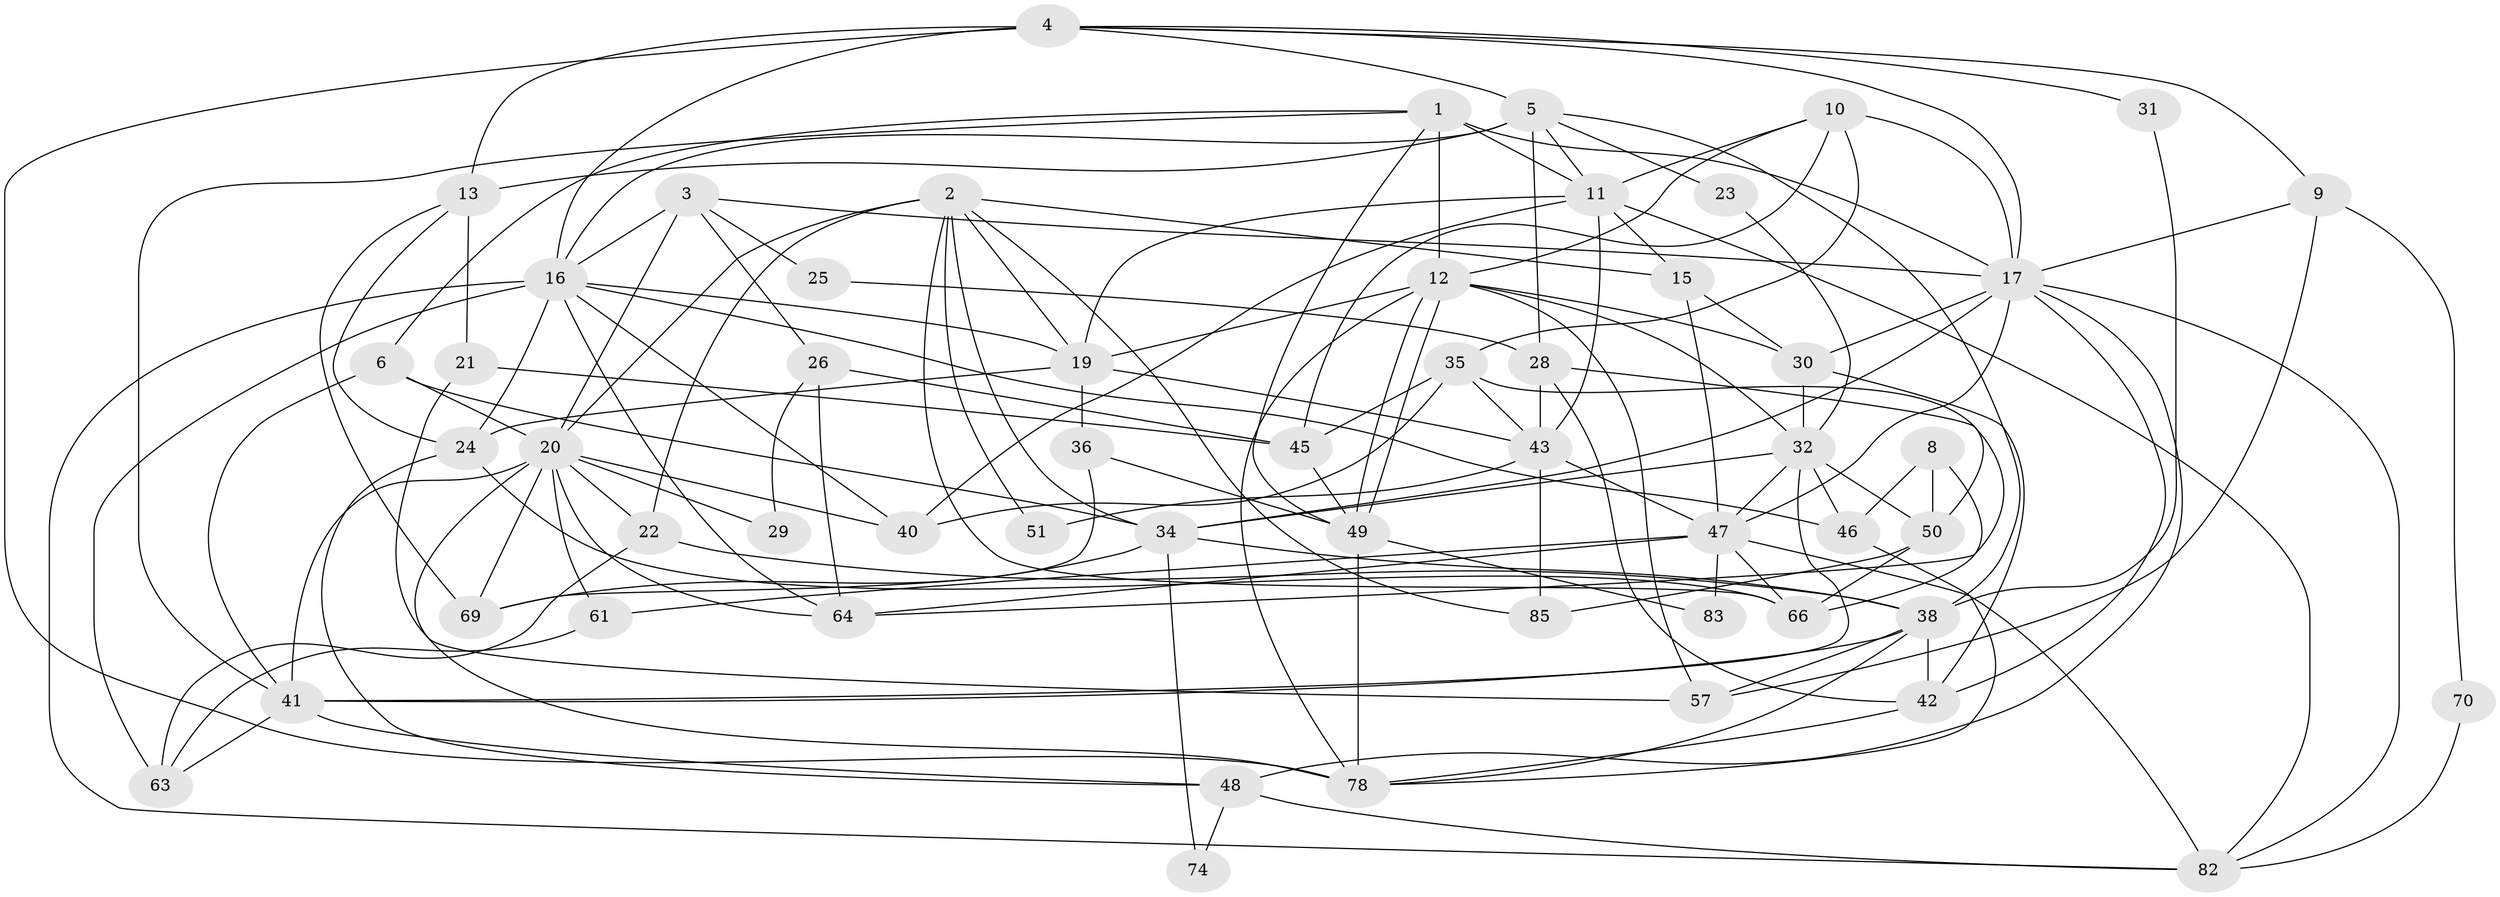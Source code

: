 // original degree distribution, {6: 0.08695652173913043, 4: 0.2826086956521739, 5: 0.15217391304347827, 3: 0.2608695652173913, 2: 0.15217391304347827, 8: 0.043478260869565216, 7: 0.021739130434782608}
// Generated by graph-tools (version 1.1) at 2025/41/03/06/25 10:41:54]
// undirected, 55 vertices, 143 edges
graph export_dot {
graph [start="1"]
  node [color=gray90,style=filled];
  1 [super="+81"];
  2 [super="+54"];
  3 [super="+18"];
  4 [super="+73"];
  5 [super="+55"];
  6 [super="+7"];
  8 [super="+86"];
  9 [super="+33"];
  10 [super="+37"];
  11;
  12 [super="+14"];
  13 [super="+39"];
  15 [super="+79"];
  16 [super="+62"];
  17 [super="+89"];
  19 [super="+44"];
  20 [super="+27"];
  21 [super="+56"];
  22;
  23;
  24;
  25;
  26;
  28 [super="+77"];
  29;
  30 [super="+80"];
  31;
  32 [super="+88"];
  34 [super="+92"];
  35 [super="+76"];
  36;
  38 [super="+68"];
  40 [super="+71"];
  41 [super="+60"];
  42 [super="+84"];
  43 [super="+87"];
  45 [super="+59"];
  46;
  47 [super="+53"];
  48 [super="+65"];
  49 [super="+58"];
  50 [super="+52"];
  51;
  57;
  61;
  63 [super="+67"];
  64 [super="+90"];
  66 [super="+72"];
  69 [super="+75"];
  70;
  74;
  78 [super="+91"];
  82;
  83;
  85;
  1 -- 11;
  1 -- 12;
  1 -- 6;
  1 -- 49;
  1 -- 41;
  1 -- 17 [weight=2];
  2 -- 22;
  2 -- 15;
  2 -- 66;
  2 -- 34;
  2 -- 19;
  2 -- 51;
  2 -- 20;
  2 -- 85;
  3 -- 20;
  3 -- 25;
  3 -- 16;
  3 -- 26;
  3 -- 17;
  4 -- 17;
  4 -- 78;
  4 -- 16;
  4 -- 5;
  4 -- 13 [weight=2];
  4 -- 31;
  4 -- 9;
  5 -- 23;
  5 -- 38;
  5 -- 13;
  5 -- 16;
  5 -- 11;
  5 -- 28;
  6 -- 41;
  6 -- 34;
  6 -- 20;
  8 -- 46;
  8 -- 66;
  8 -- 50;
  9 -- 17;
  9 -- 70;
  9 -- 57;
  10 -- 12;
  10 -- 35;
  10 -- 11;
  10 -- 45;
  10 -- 17;
  11 -- 82;
  11 -- 43;
  11 -- 19;
  11 -- 40;
  11 -- 15;
  12 -- 49;
  12 -- 49;
  12 -- 19;
  12 -- 57;
  12 -- 78;
  12 -- 32;
  12 -- 30;
  13 -- 24;
  13 -- 21;
  13 -- 69;
  15 -- 47;
  15 -- 30;
  16 -- 64;
  16 -- 46;
  16 -- 63;
  16 -- 82;
  16 -- 24;
  16 -- 40;
  16 -- 19;
  17 -- 82;
  17 -- 47;
  17 -- 48;
  17 -- 42;
  17 -- 34;
  17 -- 30;
  19 -- 43;
  19 -- 36;
  19 -- 24;
  20 -- 61;
  20 -- 29;
  20 -- 78;
  20 -- 64;
  20 -- 22;
  20 -- 40;
  20 -- 41;
  20 -- 69;
  21 -- 57;
  21 -- 45 [weight=2];
  22 -- 38;
  22 -- 63;
  23 -- 32;
  24 -- 48;
  24 -- 66;
  25 -- 28;
  26 -- 64;
  26 -- 29;
  26 -- 45;
  28 -- 50;
  28 -- 43;
  28 -- 42;
  30 -- 32;
  30 -- 42;
  31 -- 38;
  32 -- 34;
  32 -- 41;
  32 -- 50;
  32 -- 46;
  32 -- 47;
  34 -- 69;
  34 -- 74;
  34 -- 38;
  35 -- 64;
  35 -- 40;
  35 -- 43;
  35 -- 45;
  36 -- 69;
  36 -- 49;
  38 -- 57;
  38 -- 42;
  38 -- 78;
  38 -- 41;
  41 -- 48;
  41 -- 63;
  42 -- 78;
  43 -- 47;
  43 -- 85;
  43 -- 51;
  45 -- 49;
  46 -- 78;
  47 -- 66;
  47 -- 82;
  47 -- 64;
  47 -- 83;
  47 -- 61;
  48 -- 82;
  48 -- 74;
  49 -- 78;
  49 -- 83;
  50 -- 66;
  50 -- 85;
  61 -- 63;
  70 -- 82;
}

